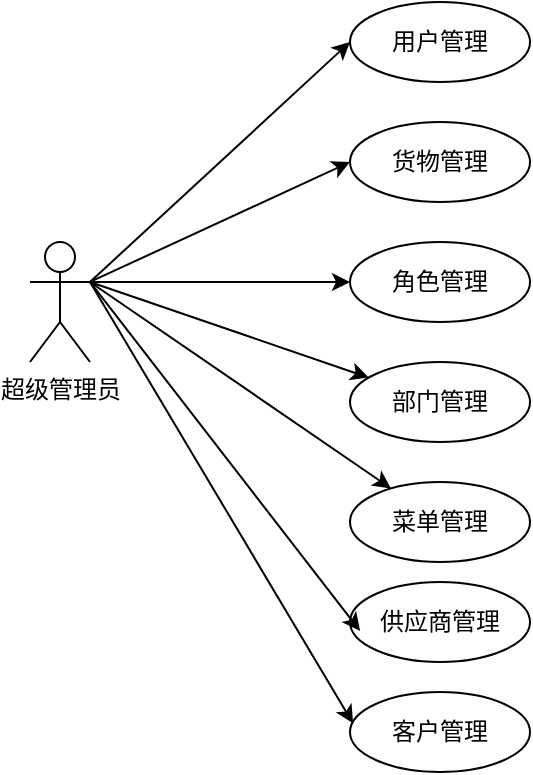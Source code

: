<mxfile version="24.7.13">
  <diagram name="第 1 页" id="gkRPX6QlnJ_aWp_HDnLW">
    <mxGraphModel dx="819" dy="398" grid="1" gridSize="10" guides="1" tooltips="1" connect="1" arrows="1" fold="1" page="1" pageScale="1" pageWidth="827" pageHeight="1169" math="0" shadow="0">
      <root>
        <mxCell id="0" />
        <mxCell id="1" parent="0" />
        <mxCell id="2xq0TIlJ134ZVCWLJQpc-1" value="超级管理员" style="shape=umlActor;verticalLabelPosition=bottom;verticalAlign=top;html=1;outlineConnect=0;" vertex="1" parent="1">
          <mxGeometry x="60" y="320" width="30" height="60" as="geometry" />
        </mxCell>
        <mxCell id="2xq0TIlJ134ZVCWLJQpc-5" value="货物管理" style="ellipse;whiteSpace=wrap;html=1;" vertex="1" parent="1">
          <mxGeometry x="220" y="260" width="90" height="40" as="geometry" />
        </mxCell>
        <mxCell id="2xq0TIlJ134ZVCWLJQpc-6" value="用户管理" style="ellipse;whiteSpace=wrap;html=1;" vertex="1" parent="1">
          <mxGeometry x="220" y="200" width="90" height="40" as="geometry" />
        </mxCell>
        <mxCell id="2xq0TIlJ134ZVCWLJQpc-7" value="角色管理" style="ellipse;whiteSpace=wrap;html=1;" vertex="1" parent="1">
          <mxGeometry x="220" y="320" width="90" height="40" as="geometry" />
        </mxCell>
        <mxCell id="2xq0TIlJ134ZVCWLJQpc-8" value="部门管理" style="ellipse;whiteSpace=wrap;html=1;" vertex="1" parent="1">
          <mxGeometry x="220" y="380" width="90" height="40" as="geometry" />
        </mxCell>
        <mxCell id="2xq0TIlJ134ZVCWLJQpc-9" value="菜单管理" style="ellipse;whiteSpace=wrap;html=1;" vertex="1" parent="1">
          <mxGeometry x="220" y="440" width="90" height="40" as="geometry" />
        </mxCell>
        <mxCell id="2xq0TIlJ134ZVCWLJQpc-10" value="供应商管理" style="ellipse;whiteSpace=wrap;html=1;" vertex="1" parent="1">
          <mxGeometry x="220" y="490" width="90" height="40" as="geometry" />
        </mxCell>
        <mxCell id="2xq0TIlJ134ZVCWLJQpc-11" value="客户管理" style="ellipse;whiteSpace=wrap;html=1;" vertex="1" parent="1">
          <mxGeometry x="220" y="545" width="90" height="40" as="geometry" />
        </mxCell>
        <mxCell id="2xq0TIlJ134ZVCWLJQpc-14" value="" style="endArrow=classic;html=1;rounded=0;entryX=0;entryY=0.5;entryDx=0;entryDy=0;" edge="1" parent="1" target="2xq0TIlJ134ZVCWLJQpc-6">
          <mxGeometry width="50" height="50" relative="1" as="geometry">
            <mxPoint x="90" y="340" as="sourcePoint" />
            <mxPoint x="320" y="390" as="targetPoint" />
          </mxGeometry>
        </mxCell>
        <mxCell id="2xq0TIlJ134ZVCWLJQpc-15" value="" style="endArrow=classic;html=1;rounded=0;exitX=1;exitY=0.333;exitDx=0;exitDy=0;exitPerimeter=0;entryX=0;entryY=0.5;entryDx=0;entryDy=0;" edge="1" parent="1" source="2xq0TIlJ134ZVCWLJQpc-1" target="2xq0TIlJ134ZVCWLJQpc-5">
          <mxGeometry width="50" height="50" relative="1" as="geometry">
            <mxPoint x="270" y="420" as="sourcePoint" />
            <mxPoint x="320" y="370" as="targetPoint" />
          </mxGeometry>
        </mxCell>
        <mxCell id="2xq0TIlJ134ZVCWLJQpc-16" value="" style="endArrow=classic;html=1;rounded=0;" edge="1" parent="1" target="2xq0TIlJ134ZVCWLJQpc-7">
          <mxGeometry width="50" height="50" relative="1" as="geometry">
            <mxPoint x="90" y="340" as="sourcePoint" />
            <mxPoint x="320" y="370" as="targetPoint" />
          </mxGeometry>
        </mxCell>
        <mxCell id="2xq0TIlJ134ZVCWLJQpc-17" value="" style="endArrow=classic;html=1;rounded=0;" edge="1" parent="1" target="2xq0TIlJ134ZVCWLJQpc-8">
          <mxGeometry width="50" height="50" relative="1" as="geometry">
            <mxPoint x="90" y="340" as="sourcePoint" />
            <mxPoint x="320" y="370" as="targetPoint" />
          </mxGeometry>
        </mxCell>
        <mxCell id="2xq0TIlJ134ZVCWLJQpc-18" value="" style="endArrow=classic;html=1;rounded=0;exitX=1;exitY=0.333;exitDx=0;exitDy=0;exitPerimeter=0;" edge="1" parent="1" source="2xq0TIlJ134ZVCWLJQpc-1" target="2xq0TIlJ134ZVCWLJQpc-9">
          <mxGeometry width="50" height="50" relative="1" as="geometry">
            <mxPoint x="270" y="420" as="sourcePoint" />
            <mxPoint x="320" y="370" as="targetPoint" />
          </mxGeometry>
        </mxCell>
        <mxCell id="2xq0TIlJ134ZVCWLJQpc-19" value="" style="endArrow=classic;html=1;rounded=0;exitX=1;exitY=0.333;exitDx=0;exitDy=0;exitPerimeter=0;entryX=0.056;entryY=0.611;entryDx=0;entryDy=0;entryPerimeter=0;" edge="1" parent="1" source="2xq0TIlJ134ZVCWLJQpc-1" target="2xq0TIlJ134ZVCWLJQpc-10">
          <mxGeometry width="50" height="50" relative="1" as="geometry">
            <mxPoint x="270" y="420" as="sourcePoint" />
            <mxPoint x="320" y="370" as="targetPoint" />
          </mxGeometry>
        </mxCell>
        <mxCell id="2xq0TIlJ134ZVCWLJQpc-20" value="" style="endArrow=classic;html=1;rounded=0;entryX=0.017;entryY=0.393;entryDx=0;entryDy=0;entryPerimeter=0;" edge="1" parent="1" target="2xq0TIlJ134ZVCWLJQpc-11">
          <mxGeometry width="50" height="50" relative="1" as="geometry">
            <mxPoint x="90" y="340" as="sourcePoint" />
            <mxPoint x="320" y="370" as="targetPoint" />
          </mxGeometry>
        </mxCell>
      </root>
    </mxGraphModel>
  </diagram>
</mxfile>
